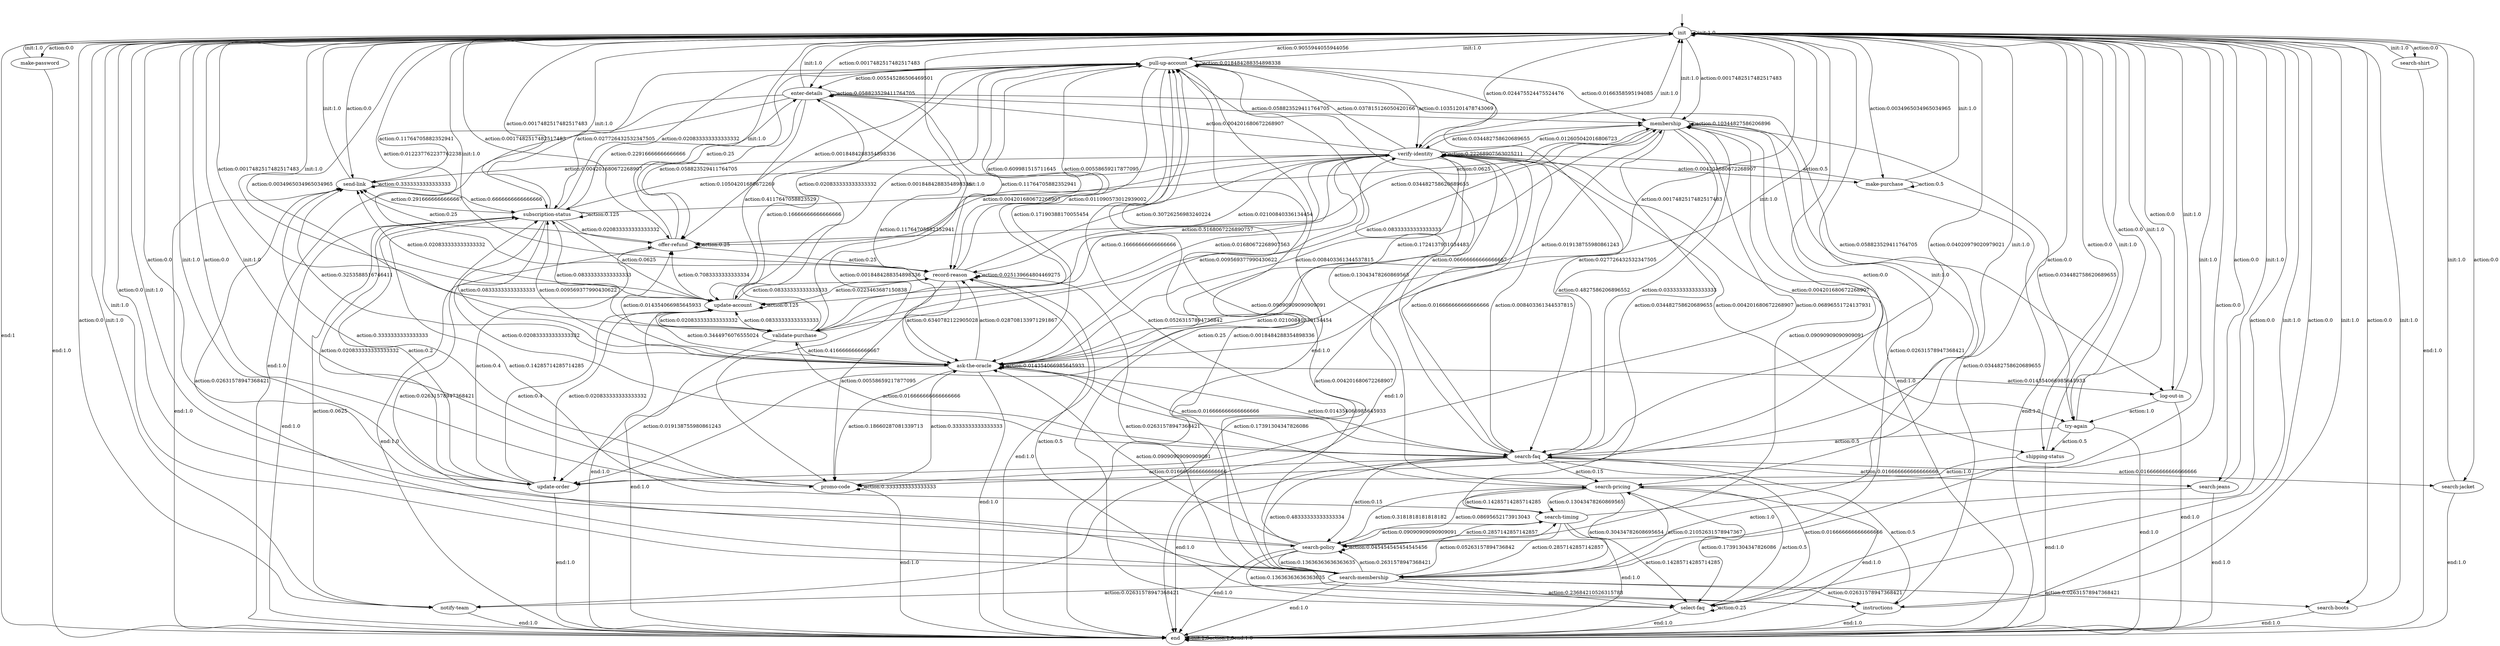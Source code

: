 digraph learned_mdp {
s0 [label="init"];
s1 [label="pull-up-account"];
s2 [label="enter-details"];
s3 [label="verify-identity"];
s4 [label="make-password"];
s5 [label="search-timing"];
s6 [label="search-policy"];
s7 [label="validate-purchase"];
s8 [label="search-faq"];
s9 [label="membership"];
s10 [label="search-boots"];
s11 [label="try-again"];
s12 [label="ask-the-oracle"];
s13 [label="update-order"];
s14 [label="promo-code"];
s15 [label="update-account"];
s16 [label="search-membership"];
s17 [label="make-purchase"];
s18 [label="offer-refund"];
s19 [label="notify-team"];
s20 [label="record-reason"];
s21 [label="search-jeans"];
s22 [label="shipping-status"];
s23 [label="search-shirt"];
s24 [label="instructions"];
s25 [label="search-jacket"];
s26 [label="log-out-in"];
s27 [label="select-faq"];
s28 [label="subscription-status"];
s29 [label="send-link"];
s30 [label="search-pricing"];
s31 [label="end"];
s0 -> s0  [label="init:1.0"];
s0 -> s1  [label="action:0.9055944055944056"];
s0 -> s2  [label="action:0.0017482517482517483"];
s0 -> s3  [label="action:0.024475524475524476"];
s0 -> s4  [label="action:0.0"];
s0 -> s5  [label="action:0.0"];
s0 -> s6  [label="action:0.0"];
s0 -> s7  [label="action:0.0034965034965034965"];
s0 -> s8  [label="action:0.04020979020979021"];
s0 -> s9  [label="action:0.0017482517482517483"];
s0 -> s10  [label="action:0.0"];
s0 -> s11  [label="action:0.0"];
s0 -> s12  [label="action:0.0017482517482517483"];
s0 -> s13  [label="action:0.0"];
s0 -> s14  [label="action:0.0"];
s0 -> s15  [label="action:0.0017482517482517483"];
s0 -> s16  [label="action:0.0"];
s0 -> s17  [label="action:0.0034965034965034965"];
s0 -> s18  [label="action:0.0017482517482517483"];
s0 -> s19  [label="action:0.0"];
s0 -> s20  [label="action:0.012237762237762238"];
s0 -> s21  [label="action:0.0"];
s0 -> s22  [label="action:0.0"];
s0 -> s23  [label="action:0.0"];
s0 -> s24  [label="action:0.0"];
s0 -> s25  [label="action:0.0"];
s0 -> s26  [label="action:0.0"];
s0 -> s27  [label="action:0.0"];
s0 -> s28  [label="action:0.0017482517482517483"];
s0 -> s29  [label="action:0.0"];
s0 -> s30  [label="action:0.0"];
s0 -> s31  [label="end:1"];
s1 -> s0  [label="init:1.0"];
s1 -> s1  [label="action:0.018484288354898338"];
s1 -> s2  [label="action:0.005545286506469501"];
s1 -> s3  [label="action:0.10351201478743069"];
s1 -> s7  [label="action:0.011090573012939002"];
s1 -> s8  [label="action:0.027726432532347505"];
s1 -> s9  [label="action:0.0166358595194085"];
s1 -> s12  [label="action:0.17190388170055454"];
s1 -> s14  [label="action:0.0018484288354898336"];
s1 -> s15  [label="action:0.0018484288354898336"];
s1 -> s18  [label="action:0.0018484288354898336"];
s1 -> s20  [label="action:0.609981515711645"];
s1 -> s24  [label="action:0.0018484288354898336"];
s1 -> s28  [label="action:0.027726432532347505"];
s1 -> s31 [label="end:1.0"];
s2 -> s0  [label="init:1.0"];
s2 -> s2  [label="action:0.058823529411764705"];
s2 -> s9  [label="action:0.058823529411764705"];
s2 -> s12  [label="action:0.11764705882352941"];
s2 -> s15  [label="action:0.4117647058823529"];
s2 -> s18  [label="action:0.058823529411764705"];
s2 -> s20  [label="action:0.11764705882352941"];
s2 -> s26  [label="action:0.058823529411764705"];
s2 -> s29  [label="action:0.11764705882352941"];
s2 -> s31 [label="end:1.0"];
s3 -> s0  [label="init:1.0"];
s3 -> s1  [label="action:0.037815126050420166"];
s3 -> s2  [label="action:0.004201680672268907"];
s3 -> s3  [label="action:0.22268907563025211"];
s3 -> s7  [label="action:0.01680672268907563"];
s3 -> s8  [label="action:0.008403361344537815"];
s3 -> s9  [label="action:0.012605042016806723"];
s3 -> s11  [label="action:0.004201680672268907"];
s3 -> s12  [label="action:0.008403361344537815"];
s3 -> s13  [label="action:0.02100840336134454"];
s3 -> s15  [label="action:0.5168067226890757"];
s3 -> s17  [label="action:0.004201680672268907"];
s3 -> s18  [label="action:0.004201680672268907"];
s3 -> s19  [label="action:0.004201680672268907"];
s3 -> s20  [label="action:0.02100840336134454"];
s3 -> s22  [label="action:0.004201680672268907"];
s3 -> s28  [label="action:0.10504201680672269"];
s3 -> s29  [label="action:0.004201680672268907"];
s3 -> s31 [label="end:1.0"];
s4 -> s0  [label="init:1.0"];
s4 -> s31 [label="end:1.0"];
s5 -> s0  [label="init:1.0"];
s5 -> s6  [label="action:0.2857142857142857"];
s5 -> s16  [label="action:0.2857142857142857"];
s5 -> s27  [label="action:0.14285714285714285"];
s5 -> s28  [label="action:0.14285714285714285"];
s5 -> s30  [label="action:0.14285714285714285"];
s5 -> s31 [label="end:1.0"];
s6 -> s0  [label="init:1.0"];
s6 -> s1  [label="action:0.09090909090909091"];
s6 -> s5  [label="action:0.09090909090909091"];
s6 -> s6  [label="action:0.045454545454545456"];
s6 -> s9  [label="action:0.09090909090909091"];
s6 -> s12  [label="action:0.09090909090909091"];
s6 -> s16  [label="action:0.13636363636363635"];
s6 -> s27  [label="action:0.13636363636363635"];
s6 -> s30  [label="action:0.3181818181818182"];
s6 -> s31 [label="end:1.0"];
s7 -> s0  [label="init:1.0"];
s7 -> s2  [label="action:0.16666666666666666"];
s7 -> s3  [label="action:0.16666666666666666"];
s7 -> s9  [label="action:0.08333333333333333"];
s7 -> s12  [label="action:0.4166666666666667"];
s7 -> s15  [label="action:0.08333333333333333"];
s7 -> s28  [label="action:0.08333333333333333"];
s7 -> s31 [label="end:1.0"];
s8 -> s0  [label="init:1.0"];
s8 -> s1  [label="action:0.06666666666666667"];
s8 -> s3  [label="action:0.016666666666666666"];
s8 -> s6  [label="action:0.15"];
s8 -> s7  [label="action:0.016666666666666666"];
s8 -> s9  [label="action:0.03333333333333333"];
s8 -> s12  [label="action:0.016666666666666666"];
s8 -> s14  [label="action:0.016666666666666666"];
s8 -> s16  [label="action:0.48333333333333334"];
s8 -> s21  [label="action:0.016666666666666666"];
s8 -> s25  [label="action:0.016666666666666666"];
s8 -> s27  [label="action:0.016666666666666666"];
s8 -> s30  [label="action:0.15"];
s8 -> s31 [label="end:1.0"];
s9 -> s0  [label="init:1.0"];
s9 -> s3  [label="action:0.034482758620689655"];
s9 -> s8  [label="action:0.4827586206896552"];
s9 -> s9  [label="action:0.10344827586206896"];
s9 -> s11  [label="action:0.034482758620689655"];
s9 -> s12  [label="action:0.1724137931034483"];
s9 -> s13  [label="action:0.06896551724137931"];
s9 -> s14  [label="action:0.034482758620689655"];
s9 -> s18  [label="action:0.034482758620689655"];
s9 -> s24  [label="action:0.034482758620689655"];
s9 -> s31 [label="end:1.0"];
s10 -> s0  [label="init:1.0"];
s10 -> s31 [label="end:1.0"];
s11 -> s0  [label="init:1.0"];
s11 -> s8  [label="action:0.5"];
s11 -> s22  [label="action:0.5"];
s11 -> s31 [label="end:1.0"];
s12 -> s0  [label="init:1.0"];
s12 -> s3  [label="action:0.009569377990430622"];
s12 -> s8  [label="action:0.014354066985645933"];
s12 -> s9  [label="action:0.019138755980861243"];
s12 -> s12  [label="action:0.014354066985645933"];
s12 -> s13  [label="action:0.019138755980861243"];
s12 -> s14  [label="action:0.18660287081339713"];
s12 -> s15  [label="action:0.3444976076555024"];
s12 -> s18  [label="action:0.014354066985645933"];
s12 -> s20  [label="action:0.028708133971291867"];
s12 -> s26  [label="action:0.014354066985645933"];
s12 -> s28  [label="action:0.009569377990430622"];
s12 -> s29  [label="action:0.3253588516746411"];
s12 -> s31 [label="end:1.0"];
s13 -> s0  [label="init:1.0"];
s13 -> s15  [label="action:0.4"];
s13 -> s18  [label="action:0.4"];
s13 -> s28  [label="action:0.2"];
s13 -> s31 [label="end:1.0"];
s14 -> s0  [label="init:1.0"];
s14 -> s12  [label="action:0.3333333333333333"];
s14 -> s14  [label="action:0.3333333333333333"];
s14 -> s29  [label="action:0.3333333333333333"];
s14 -> s31 [label="end:1.0"];
s15 -> s0  [label="init:1.0"];
s15 -> s1  [label="action:0.020833333333333332"];
s15 -> s7  [label="action:0.020833333333333332"];
s15 -> s13  [label="action:0.020833333333333332"];
s15 -> s15  [label="action:0.125"];
s15 -> s18  [label="action:0.7083333333333334"];
s15 -> s20  [label="action:0.08333333333333333"];
s15 -> s29  [label="action:0.020833333333333332"];
s15 -> s31 [label="end:1.0"];
s16 -> s0  [label="init:1.0"];
s16 -> s1  [label="action:0.05263157894736842"];
s16 -> s5  [label="action:0.05263157894736842"];
s16 -> s6  [label="action:0.2631578947368421"];
s16 -> s9  [label="action:0.02631578947368421"];
s16 -> s10  [label="action:0.02631578947368421"];
s16 -> s19  [label="action:0.02631578947368421"];
s16 -> s20  [label="action:0.02631578947368421"];
s16 -> s24  [label="action:0.02631578947368421"];
s16 -> s27  [label="action:0.23684210526315788"];
s16 -> s28  [label="action:0.02631578947368421"];
s16 -> s29  [label="action:0.02631578947368421"];
s16 -> s30  [label="action:0.21052631578947367"];
s16 -> s31 [label="end:1.0"];
s17 -> s0  [label="init:1.0"];
s17 -> s3  [label="action:0.5"];
s17 -> s17  [label="action:0.5"];
s17 -> s31 [label="end:1.0"];
s18 -> s0  [label="init:1.0"];
s18 -> s1  [label="action:0.25"];
s18 -> s18  [label="action:0.25"];
s18 -> s20  [label="action:0.25"];
s18 -> s29  [label="action:0.25"];
s18 -> s31 [label="end:1.0"];
s19 -> s0  [label="init:1.0"];
s19 -> s31 [label="end:1.0"];
s20 -> s0  [label="init:1.0"];
s20 -> s1  [label="action:0.00558659217877095"];
s20 -> s3  [label="action:0.30726256983240224"];
s20 -> s12  [label="action:0.6340782122905028"];
s20 -> s14  [label="action:0.00558659217877095"];
s20 -> s15  [label="action:0.0223463687150838"];
s20 -> s20  [label="action:0.025139664804469275"];
s20 -> s31 [label="end:1.0"];
s21 -> s0  [label="init:1.0"];
s21 -> s6  [label="action:1.0"];
s21 -> s31 [label="end:1.0"];
s22 -> s0  [label="init:1.0"];
s22 -> s13  [label="action:1.0"];
s22 -> s31 [label="end:1.0"];
s23 -> s0  [label="init:1.0"];
s23 -> s31 [label="end:1.0"];
s24 -> s0  [label="init:1.0"];
s24 -> s8  [label="action:0.5"];
s24 -> s20  [label="action:0.5"];
s24 -> s31 [label="end:1.0"];
s25 -> s0  [label="init:1.0"];
s25 -> s31 [label="end:1.0"];
s26 -> s0  [label="init:1.0"];
s26 -> s11  [label="action:1.0"];
s26 -> s31 [label="end:1.0"];
s27 -> s0  [label="init:1.0"];
s27 -> s1  [label="action:0.25"];
s27 -> s27  [label="action:0.25"];
s27 -> s30  [label="action:0.5"];
s27 -> s31 [label="end:1.0"];
s28 -> s0  [label="init:1.0"];
s28 -> s1  [label="action:0.020833333333333332"];
s28 -> s2  [label="action:0.22916666666666666"];
s28 -> s8  [label="action:0.020833333333333332"];
s28 -> s9  [label="action:0.0625"];
s28 -> s12  [label="action:0.08333333333333333"];
s28 -> s13  [label="action:0.020833333333333332"];
s28 -> s15  [label="action:0.0625"];
s28 -> s18  [label="action:0.020833333333333332"];
s28 -> s19  [label="action:0.0625"];
s28 -> s28  [label="action:0.125"];
s28 -> s29  [label="action:0.2916666666666667"];
s28 -> s31 [label="end:1.0"];
s29 -> s0  [label="init:1.0"];
s29 -> s28  [label="action:0.6666666666666666"];
s29 -> s29  [label="action:0.3333333333333333"];
s29 -> s31 [label="end:1.0"];
s30 -> s0  [label="init:1.0"];
s30 -> s1  [label="action:0.13043478260869565"];
s30 -> s5  [label="action:0.13043478260869565"];
s30 -> s6  [label="action:0.08695652173913043"];
s30 -> s12  [label="action:0.17391304347826086"];
s30 -> s16  [label="action:0.30434782608695654"];
s30 -> s27  [label="action:0.17391304347826086"];
s30 -> s31 [label="end:1.0"];
s31 -> s31 [label="init:1.0"];
s31 -> s31  [label="action:1.0"];
s31 -> s31  [label="end:1.0"];
__start0 [label="", shape=none];
__start0 -> s0  [label=""];
}